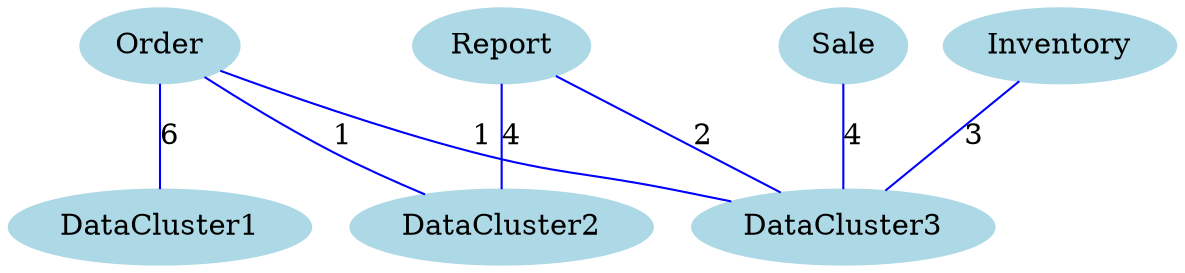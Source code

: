/* ------------------------------------------------------------ */
/* created with bunch v3 */
/* Objective Function value = 1.0*/
/* ------------------------------------------------------------ */

graph G {
size= "10,10";
rotate = 0;


"DataCluster2"[label="DataCluster2",shape=ellipse,color=lightblue,fontcolor=black,style=filled];
"Report"[label="Report",shape=ellipse,color=lightblue,fontcolor=black,style=filled];

"Order"[label="Order",shape=ellipse,color=lightblue,fontcolor=black,style=filled];
"DataCluster1"[label="DataCluster1",shape=ellipse,color=lightblue,fontcolor=black,style=filled];

"DataCluster3"[label="DataCluster3",shape=ellipse,color=lightblue,fontcolor=black,style=filled];
"Inventory"[label="Inventory",shape=ellipse,color=lightblue,fontcolor=black,style=filled];
"Sale"[label="Sale",shape=ellipse,color=lightblue,fontcolor=black,style=filled];

"Report" -- "DataCluster3" [color=blue,font=6, weight = 2, label ="2"];
"Report" -- "DataCluster2" [color=blue,font=6, weight = 4, label ="4"];
"Sale" -- "DataCluster3" [color=blue,font=6, weight = 4, label ="4"];
"Inventory" -- "DataCluster3" [color=blue,font=6, weight = 3, label ="3"];
"Order" -- "DataCluster1" [color=blue,font=6, weight = 6, label ="6"];
"Order" -- "DataCluster3" [color=blue,font=6, weight = 1, label ="1"];
"Order" -- "DataCluster2" [color=blue,font=6, weight = 1, label ="1"];
}
